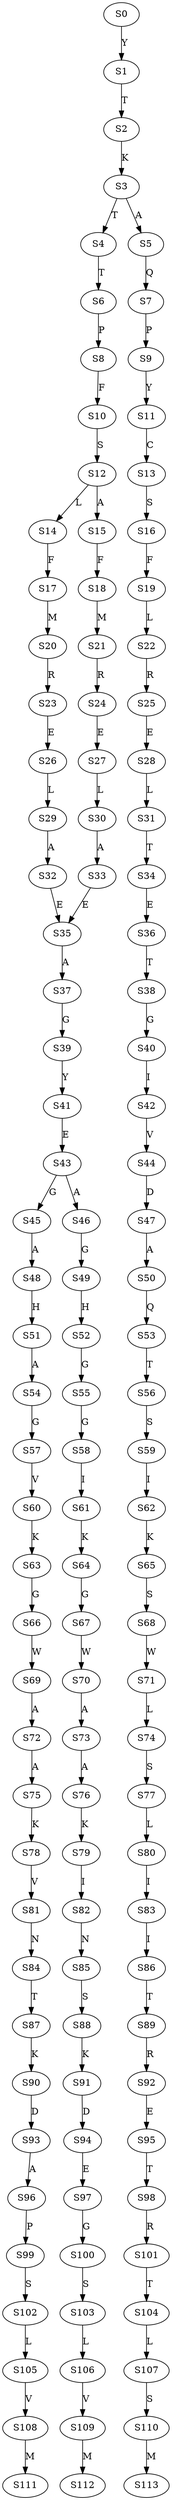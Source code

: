 strict digraph  {
	S0 -> S1 [ label = Y ];
	S1 -> S2 [ label = T ];
	S2 -> S3 [ label = K ];
	S3 -> S4 [ label = T ];
	S3 -> S5 [ label = A ];
	S4 -> S6 [ label = T ];
	S5 -> S7 [ label = Q ];
	S6 -> S8 [ label = P ];
	S7 -> S9 [ label = P ];
	S8 -> S10 [ label = F ];
	S9 -> S11 [ label = Y ];
	S10 -> S12 [ label = S ];
	S11 -> S13 [ label = C ];
	S12 -> S14 [ label = L ];
	S12 -> S15 [ label = A ];
	S13 -> S16 [ label = S ];
	S14 -> S17 [ label = F ];
	S15 -> S18 [ label = F ];
	S16 -> S19 [ label = F ];
	S17 -> S20 [ label = M ];
	S18 -> S21 [ label = M ];
	S19 -> S22 [ label = L ];
	S20 -> S23 [ label = R ];
	S21 -> S24 [ label = R ];
	S22 -> S25 [ label = R ];
	S23 -> S26 [ label = E ];
	S24 -> S27 [ label = E ];
	S25 -> S28 [ label = E ];
	S26 -> S29 [ label = L ];
	S27 -> S30 [ label = L ];
	S28 -> S31 [ label = L ];
	S29 -> S32 [ label = A ];
	S30 -> S33 [ label = A ];
	S31 -> S34 [ label = T ];
	S32 -> S35 [ label = E ];
	S33 -> S35 [ label = E ];
	S34 -> S36 [ label = E ];
	S35 -> S37 [ label = A ];
	S36 -> S38 [ label = T ];
	S37 -> S39 [ label = G ];
	S38 -> S40 [ label = G ];
	S39 -> S41 [ label = Y ];
	S40 -> S42 [ label = I ];
	S41 -> S43 [ label = E ];
	S42 -> S44 [ label = V ];
	S43 -> S45 [ label = G ];
	S43 -> S46 [ label = A ];
	S44 -> S47 [ label = D ];
	S45 -> S48 [ label = A ];
	S46 -> S49 [ label = G ];
	S47 -> S50 [ label = A ];
	S48 -> S51 [ label = H ];
	S49 -> S52 [ label = H ];
	S50 -> S53 [ label = Q ];
	S51 -> S54 [ label = A ];
	S52 -> S55 [ label = G ];
	S53 -> S56 [ label = T ];
	S54 -> S57 [ label = G ];
	S55 -> S58 [ label = G ];
	S56 -> S59 [ label = S ];
	S57 -> S60 [ label = V ];
	S58 -> S61 [ label = I ];
	S59 -> S62 [ label = I ];
	S60 -> S63 [ label = K ];
	S61 -> S64 [ label = K ];
	S62 -> S65 [ label = K ];
	S63 -> S66 [ label = G ];
	S64 -> S67 [ label = G ];
	S65 -> S68 [ label = S ];
	S66 -> S69 [ label = W ];
	S67 -> S70 [ label = W ];
	S68 -> S71 [ label = W ];
	S69 -> S72 [ label = A ];
	S70 -> S73 [ label = A ];
	S71 -> S74 [ label = L ];
	S72 -> S75 [ label = A ];
	S73 -> S76 [ label = A ];
	S74 -> S77 [ label = S ];
	S75 -> S78 [ label = K ];
	S76 -> S79 [ label = K ];
	S77 -> S80 [ label = L ];
	S78 -> S81 [ label = V ];
	S79 -> S82 [ label = I ];
	S80 -> S83 [ label = I ];
	S81 -> S84 [ label = N ];
	S82 -> S85 [ label = N ];
	S83 -> S86 [ label = I ];
	S84 -> S87 [ label = T ];
	S85 -> S88 [ label = S ];
	S86 -> S89 [ label = T ];
	S87 -> S90 [ label = K ];
	S88 -> S91 [ label = K ];
	S89 -> S92 [ label = R ];
	S90 -> S93 [ label = D ];
	S91 -> S94 [ label = D ];
	S92 -> S95 [ label = E ];
	S93 -> S96 [ label = A ];
	S94 -> S97 [ label = E ];
	S95 -> S98 [ label = T ];
	S96 -> S99 [ label = P ];
	S97 -> S100 [ label = G ];
	S98 -> S101 [ label = R ];
	S99 -> S102 [ label = S ];
	S100 -> S103 [ label = S ];
	S101 -> S104 [ label = T ];
	S102 -> S105 [ label = L ];
	S103 -> S106 [ label = L ];
	S104 -> S107 [ label = L ];
	S105 -> S108 [ label = V ];
	S106 -> S109 [ label = V ];
	S107 -> S110 [ label = S ];
	S108 -> S111 [ label = M ];
	S109 -> S112 [ label = M ];
	S110 -> S113 [ label = M ];
}
